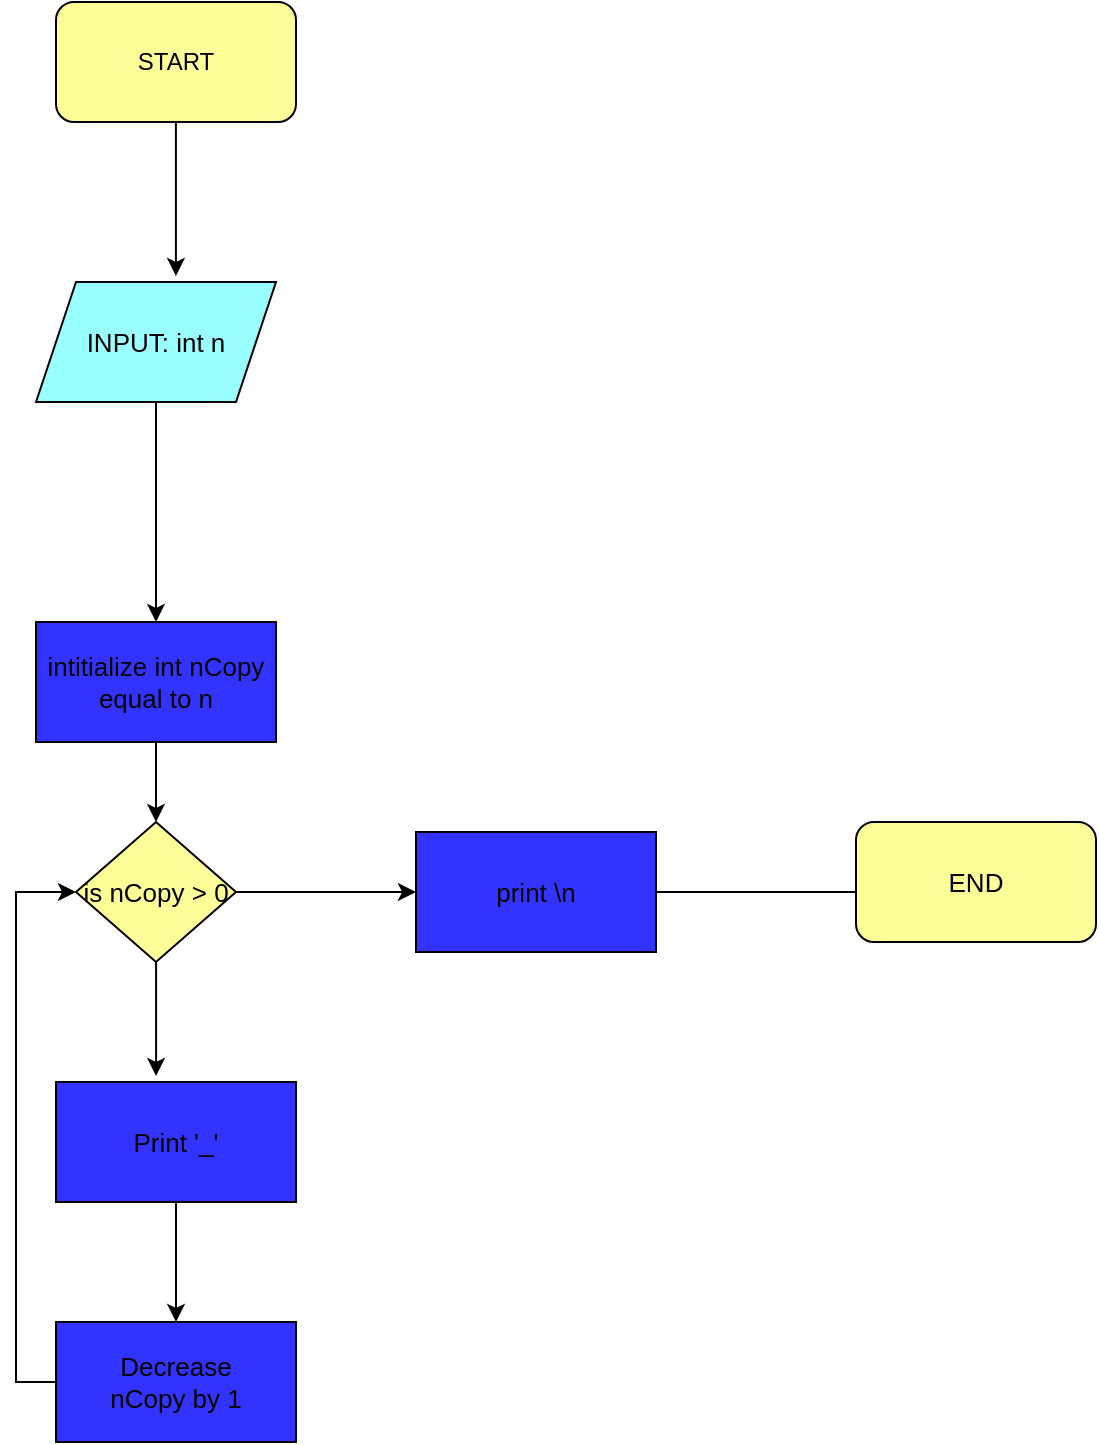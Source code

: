 <mxfile version="20.0.4" type="github">
  <diagram id="C5RBs43oDa-KdzZeNtuy" name="Page-1">
    <mxGraphModel dx="832" dy="411" grid="1" gridSize="10" guides="1" tooltips="1" connect="1" arrows="1" fold="1" page="1" pageScale="1" pageWidth="827" pageHeight="1169" math="0" shadow="0">
      <root>
        <mxCell id="WIyWlLk6GJQsqaUBKTNV-0" />
        <mxCell id="WIyWlLk6GJQsqaUBKTNV-1" parent="WIyWlLk6GJQsqaUBKTNV-0" />
        <mxCell id="kqI97a1itmQ8HJl5tS0C-6" style="edgeStyle=orthogonalEdgeStyle;rounded=0;orthogonalLoop=1;jettySize=auto;html=1;entryX=0.583;entryY=-0.05;entryDx=0;entryDy=0;entryPerimeter=0;fontSize=13;" edge="1" parent="WIyWlLk6GJQsqaUBKTNV-1" source="kqI97a1itmQ8HJl5tS0C-0" target="kqI97a1itmQ8HJl5tS0C-2">
          <mxGeometry relative="1" as="geometry" />
        </mxCell>
        <mxCell id="kqI97a1itmQ8HJl5tS0C-0" value="START" style="rounded=1;whiteSpace=wrap;html=1;fillColor=#FFFF99;" vertex="1" parent="WIyWlLk6GJQsqaUBKTNV-1">
          <mxGeometry x="240" y="40" width="120" height="60" as="geometry" />
        </mxCell>
        <mxCell id="kqI97a1itmQ8HJl5tS0C-3" style="edgeStyle=orthogonalEdgeStyle;rounded=0;orthogonalLoop=1;jettySize=auto;html=1;fontSize=13;" edge="1" parent="WIyWlLk6GJQsqaUBKTNV-1" source="kqI97a1itmQ8HJl5tS0C-2" target="kqI97a1itmQ8HJl5tS0C-4">
          <mxGeometry relative="1" as="geometry">
            <mxPoint x="290" y="380" as="targetPoint" />
          </mxGeometry>
        </mxCell>
        <mxCell id="kqI97a1itmQ8HJl5tS0C-2" value="INPUT: int n" style="shape=parallelogram;perimeter=parallelogramPerimeter;whiteSpace=wrap;html=1;fixedSize=1;fontSize=13;fillColor=#99FFFF;" vertex="1" parent="WIyWlLk6GJQsqaUBKTNV-1">
          <mxGeometry x="230" y="180" width="120" height="60" as="geometry" />
        </mxCell>
        <mxCell id="kqI97a1itmQ8HJl5tS0C-8" style="edgeStyle=orthogonalEdgeStyle;rounded=0;orthogonalLoop=1;jettySize=auto;html=1;exitX=0.5;exitY=1;exitDx=0;exitDy=0;fontSize=13;" edge="1" parent="WIyWlLk6GJQsqaUBKTNV-1" source="kqI97a1itmQ8HJl5tS0C-4" target="kqI97a1itmQ8HJl5tS0C-7">
          <mxGeometry relative="1" as="geometry">
            <mxPoint x="290" y="420" as="targetPoint" />
          </mxGeometry>
        </mxCell>
        <mxCell id="kqI97a1itmQ8HJl5tS0C-4" value="intitialize int nCopy equal to n" style="rounded=0;whiteSpace=wrap;html=1;fontSize=13;fillColor=#3333FF;" vertex="1" parent="WIyWlLk6GJQsqaUBKTNV-1">
          <mxGeometry x="230" y="350" width="120" height="60" as="geometry" />
        </mxCell>
        <mxCell id="kqI97a1itmQ8HJl5tS0C-11" style="edgeStyle=orthogonalEdgeStyle;rounded=0;orthogonalLoop=1;jettySize=auto;html=1;entryX=0.417;entryY=-0.05;entryDx=0;entryDy=0;entryPerimeter=0;fontSize=13;" edge="1" parent="WIyWlLk6GJQsqaUBKTNV-1" source="kqI97a1itmQ8HJl5tS0C-7" target="kqI97a1itmQ8HJl5tS0C-9">
          <mxGeometry relative="1" as="geometry" />
        </mxCell>
        <mxCell id="kqI97a1itmQ8HJl5tS0C-15" style="edgeStyle=orthogonalEdgeStyle;rounded=0;orthogonalLoop=1;jettySize=auto;html=1;entryX=0;entryY=0.5;entryDx=0;entryDy=0;fontSize=13;" edge="1" parent="WIyWlLk6GJQsqaUBKTNV-1" source="kqI97a1itmQ8HJl5tS0C-7" target="kqI97a1itmQ8HJl5tS0C-14">
          <mxGeometry relative="1" as="geometry" />
        </mxCell>
        <mxCell id="kqI97a1itmQ8HJl5tS0C-7" value="is nCopy &amp;gt; 0" style="rhombus;whiteSpace=wrap;html=1;fontSize=13;fillColor=#FFFF99;" vertex="1" parent="WIyWlLk6GJQsqaUBKTNV-1">
          <mxGeometry x="250" y="450" width="80" height="70" as="geometry" />
        </mxCell>
        <mxCell id="kqI97a1itmQ8HJl5tS0C-12" style="edgeStyle=orthogonalEdgeStyle;rounded=0;orthogonalLoop=1;jettySize=auto;html=1;entryX=0.5;entryY=0;entryDx=0;entryDy=0;fontSize=13;" edge="1" parent="WIyWlLk6GJQsqaUBKTNV-1" source="kqI97a1itmQ8HJl5tS0C-9" target="kqI97a1itmQ8HJl5tS0C-10">
          <mxGeometry relative="1" as="geometry" />
        </mxCell>
        <mxCell id="kqI97a1itmQ8HJl5tS0C-9" value="Print &#39;_&#39;" style="rounded=0;whiteSpace=wrap;html=1;fontSize=13;fillColor=#3333FF;" vertex="1" parent="WIyWlLk6GJQsqaUBKTNV-1">
          <mxGeometry x="240" y="580" width="120" height="60" as="geometry" />
        </mxCell>
        <mxCell id="kqI97a1itmQ8HJl5tS0C-13" style="edgeStyle=orthogonalEdgeStyle;rounded=0;orthogonalLoop=1;jettySize=auto;html=1;entryX=0;entryY=0.5;entryDx=0;entryDy=0;fontSize=13;" edge="1" parent="WIyWlLk6GJQsqaUBKTNV-1" source="kqI97a1itmQ8HJl5tS0C-10" target="kqI97a1itmQ8HJl5tS0C-7">
          <mxGeometry relative="1" as="geometry">
            <Array as="points">
              <mxPoint x="220" y="730" />
              <mxPoint x="220" y="485" />
            </Array>
          </mxGeometry>
        </mxCell>
        <mxCell id="kqI97a1itmQ8HJl5tS0C-10" value="Decrease &lt;br&gt;nCopy by 1" style="rounded=0;whiteSpace=wrap;html=1;fontSize=13;fillColor=#3333FF;" vertex="1" parent="WIyWlLk6GJQsqaUBKTNV-1">
          <mxGeometry x="240" y="700" width="120" height="60" as="geometry" />
        </mxCell>
        <mxCell id="kqI97a1itmQ8HJl5tS0C-20" style="edgeStyle=orthogonalEdgeStyle;rounded=0;orthogonalLoop=1;jettySize=auto;html=1;entryX=0.167;entryY=0.583;entryDx=0;entryDy=0;entryPerimeter=0;fontSize=13;" edge="1" parent="WIyWlLk6GJQsqaUBKTNV-1" source="kqI97a1itmQ8HJl5tS0C-14" target="kqI97a1itmQ8HJl5tS0C-16">
          <mxGeometry relative="1" as="geometry" />
        </mxCell>
        <mxCell id="kqI97a1itmQ8HJl5tS0C-14" value="print \n" style="rounded=0;whiteSpace=wrap;html=1;fontSize=13;fillColor=#3333FF;" vertex="1" parent="WIyWlLk6GJQsqaUBKTNV-1">
          <mxGeometry x="420" y="455" width="120" height="60" as="geometry" />
        </mxCell>
        <mxCell id="kqI97a1itmQ8HJl5tS0C-16" value="END" style="rounded=1;whiteSpace=wrap;html=1;fontSize=13;labelBackgroundColor=#FFFF99;fillColor=#FFFF99;" vertex="1" parent="WIyWlLk6GJQsqaUBKTNV-1">
          <mxGeometry x="640" y="450" width="120" height="60" as="geometry" />
        </mxCell>
      </root>
    </mxGraphModel>
  </diagram>
</mxfile>

